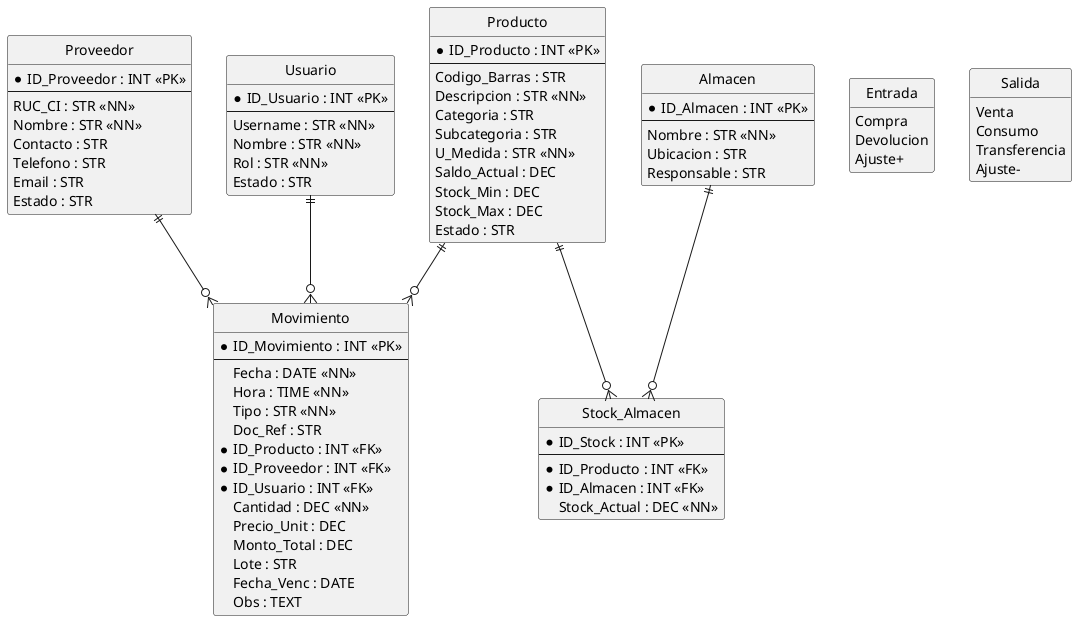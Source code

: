 @startuml
hide methods
hide circle

entity Producto {
  * ID_Producto : INT <<PK>>
  --
  Codigo_Barras : STR
  Descripcion : STR <<NN>>
  Categoria : STR
  Subcategoria : STR
  U_Medida : STR <<NN>>
  Saldo_Actual : DEC
  Stock_Min : DEC
  Stock_Max : DEC
  Estado : STR
}

entity Proveedor {
  * ID_Proveedor : INT <<PK>>
  --
  RUC_CI : STR <<NN>>
  Nombre : STR <<NN>>
  Contacto : STR
  Telefono : STR
  Email : STR
  Estado : STR
}

entity Movimiento {
  * ID_Movimiento : INT <<PK>>
  --
  Fecha : DATE <<NN>>
  Hora : TIME <<NN>>
  Tipo : STR <<NN>>
  Doc_Ref : STR
  * ID_Producto : INT <<FK>>
  * ID_Proveedor : INT <<FK>>
  * ID_Usuario : INT <<FK>>
  Cantidad : DEC <<NN>>
  Precio_Unit : DEC
  Monto_Total : DEC
  Lote : STR
  Fecha_Venc : DATE
  Obs : TEXT
}

entity Usuario {
  * ID_Usuario : INT <<PK>>
  --
  Username : STR <<NN>>
  Nombre : STR <<NN>>
  Rol : STR <<NN>>
  Estado : STR
}

entity Almacen {
  * ID_Almacen : INT <<PK>>
  --
  Nombre : STR <<NN>>
  Ubicacion : STR
  Responsable : STR
}

entity Stock_Almacen {
  * ID_Stock : INT <<PK>>
  --
  * ID_Producto : INT <<FK>>
  * ID_Almacen : INT <<FK>>
  Stock_Actual : DEC <<NN>>
}

enum Entrada {
    Compra
    Devolucion
    Ajuste+
}

enum Salida {
    Venta
    Consumo
    Transferencia
    Ajuste-
}

' Relaciones
Producto ||--o{ Movimiento
Proveedor ||--o{ Movimiento
Usuario ||--o{ Movimiento
Producto ||--o{ Stock_Almacen
Almacen ||--o{ Stock_Almacen

@enduml